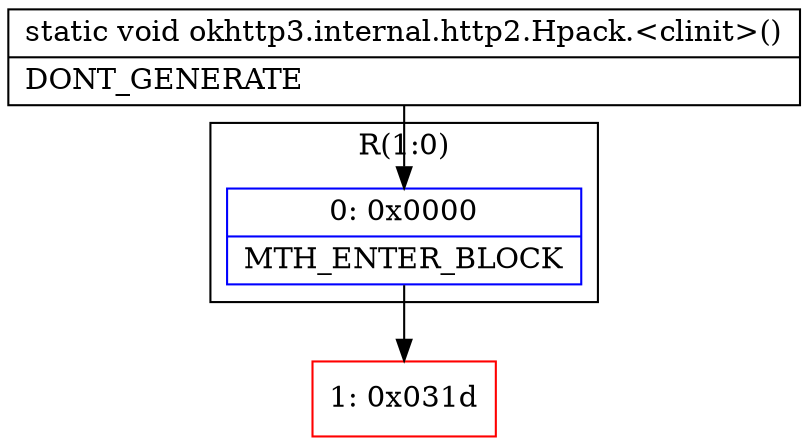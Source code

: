 digraph "CFG forokhttp3.internal.http2.Hpack.\<clinit\>()V" {
subgraph cluster_Region_1496631302 {
label = "R(1:0)";
node [shape=record,color=blue];
Node_0 [shape=record,label="{0\:\ 0x0000|MTH_ENTER_BLOCK\l}"];
}
Node_1 [shape=record,color=red,label="{1\:\ 0x031d}"];
MethodNode[shape=record,label="{static void okhttp3.internal.http2.Hpack.\<clinit\>()  | DONT_GENERATE\l}"];
MethodNode -> Node_0;
Node_0 -> Node_1;
}

